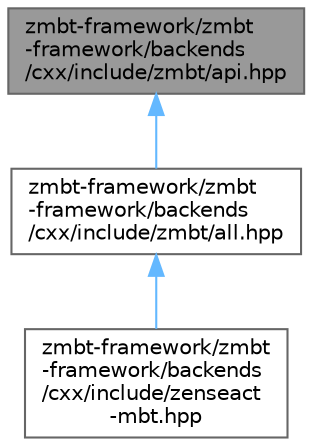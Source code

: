 digraph "zmbt-framework/zmbt-framework/backends/cxx/include/zmbt/api.hpp"
{
 // LATEX_PDF_SIZE
  bgcolor="transparent";
  edge [fontname=Helvetica,fontsize=10,labelfontname=Helvetica,labelfontsize=10];
  node [fontname=Helvetica,fontsize=10,shape=box,height=0.2,width=0.4];
  Node1 [id="Node000001",label="zmbt-framework/zmbt\l-framework/backends\l/cxx/include/zmbt/api.hpp",height=0.2,width=0.4,color="gray40", fillcolor="grey60", style="filled", fontcolor="black",tooltip=" "];
  Node1 -> Node2 [id="edge1_Node000001_Node000002",dir="back",color="steelblue1",style="solid",tooltip=" "];
  Node2 [id="Node000002",label="zmbt-framework/zmbt\l-framework/backends\l/cxx/include/zmbt/all.hpp",height=0.2,width=0.4,color="grey40", fillcolor="white", style="filled",URL="$all_8hpp.html",tooltip=" "];
  Node2 -> Node3 [id="edge2_Node000002_Node000003",dir="back",color="steelblue1",style="solid",tooltip=" "];
  Node3 [id="Node000003",label="zmbt-framework/zmbt\l-framework/backends\l/cxx/include/zenseact\l-mbt.hpp",height=0.2,width=0.4,color="grey40", fillcolor="white", style="filled",URL="$zenseact-mbt_8hpp.html",tooltip=" "];
}
